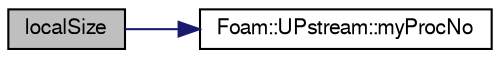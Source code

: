 digraph "localSize"
{
  bgcolor="transparent";
  edge [fontname="FreeSans",fontsize="10",labelfontname="FreeSans",labelfontsize="10"];
  node [fontname="FreeSans",fontsize="10",shape=record];
  rankdir="LR";
  Node1 [label="localSize",height=0.2,width=0.4,color="black", fillcolor="grey75", style="filled" fontcolor="black"];
  Node1 -> Node2 [color="midnightblue",fontsize="10",style="solid",fontname="FreeSans"];
  Node2 [label="Foam::UPstream::myProcNo",height=0.2,width=0.4,color="black",URL="$a02690.html#afc74d89573de32a3032c916f8cdd1733",tooltip="Number of this process (starting from masterNo() = 0) "];
}
